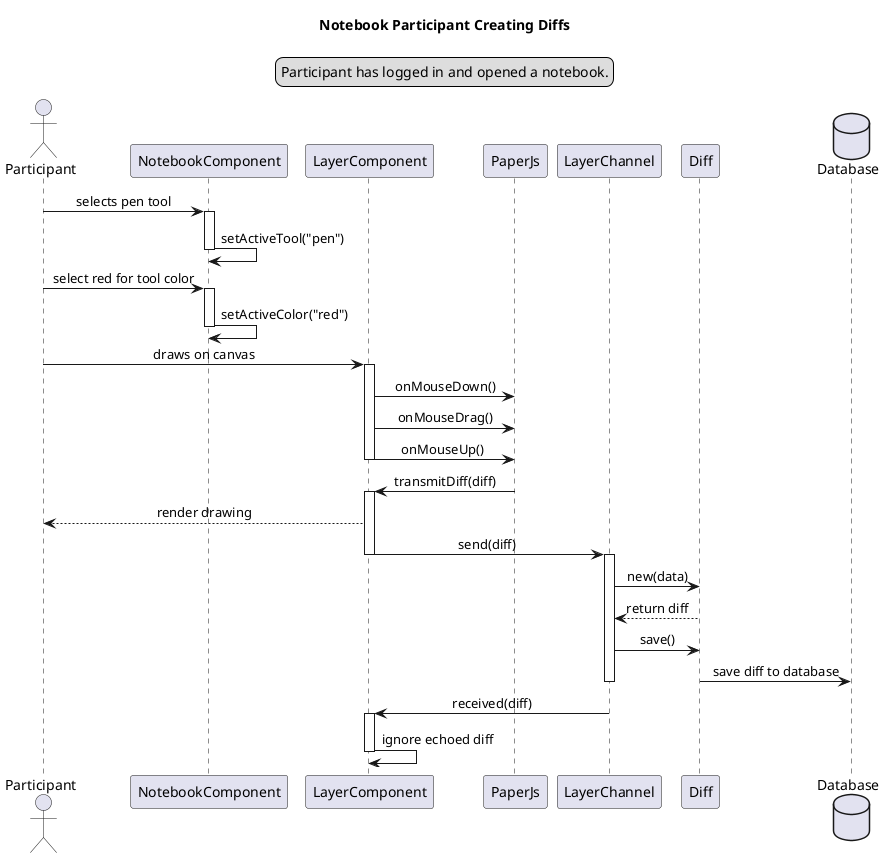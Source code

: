 @startuml Notebook Participant Creating Diffs
title Notebook Participant Creating Diffs
skinparam sequenceMessageAlign center
legend top
Participant has logged in and opened a notebook.
endlegend

actor Participant as partic
participant NotebookComponent as nc
participant LayerComponent as lc
participant PaperJs as pjs
participant LayerChannel as lch
participant Diff as d
database Database as db

partic -> nc : selects pen tool
activate nc
nc -> nc : setActiveTool("pen")
deactivate nc
partic -> nc : select red for tool color
activate nc
nc -> nc : setActiveColor("red")
deactivate nc
partic -> lc : draws on canvas
activate lc
lc -> pjs : onMouseDown()
lc -> pjs : onMouseDrag()
lc -> pjs : onMouseUp()
deactivate lc
pjs -> lc : transmitDiff(diff)
activate lc
lc --> partic : render drawing
lc -> lch : send(diff)
deactivate lc
activate lch
lch -> d : new(data)
d --> lch : return diff
lch -> d : save()
d -> db : save diff to database
deactivate lch
lch -> lc : received(diff)
activate lc
lc -> lc : ignore echoed diff
deactivate lc

@enduml